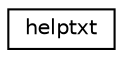 digraph "Graphical Class Hierarchy"
{
  edge [fontname="Helvetica",fontsize="10",labelfontname="Helvetica",labelfontsize="10"];
  node [fontname="Helvetica",fontsize="10",shape=record];
  rankdir="LR";
  Node0 [label="helptxt",height=0.2,width=0.4,color="black", fillcolor="white", style="filled",URL="$structhelptxt.html"];
}
